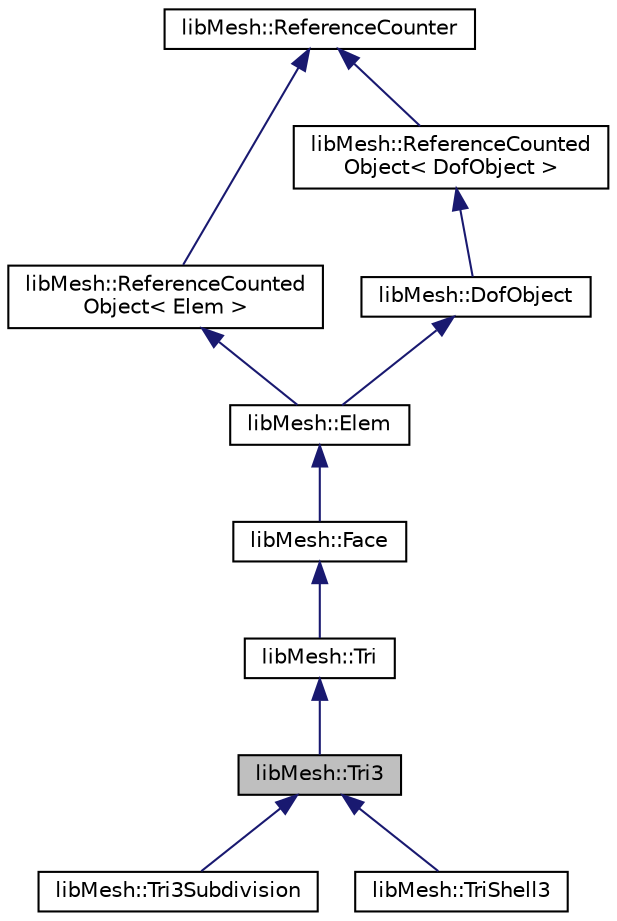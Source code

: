 digraph "libMesh::Tri3"
{
  edge [fontname="Helvetica",fontsize="10",labelfontname="Helvetica",labelfontsize="10"];
  node [fontname="Helvetica",fontsize="10",shape=record];
  Node0 [label="libMesh::Tri3",height=0.2,width=0.4,color="black", fillcolor="grey75", style="filled", fontcolor="black"];
  Node1 -> Node0 [dir="back",color="midnightblue",fontsize="10",style="solid",fontname="Helvetica"];
  Node1 [label="libMesh::Tri",height=0.2,width=0.4,color="black", fillcolor="white", style="filled",URL="$classlibMesh_1_1Tri.html",tooltip="The base class for all triangular element types. "];
  Node2 -> Node1 [dir="back",color="midnightblue",fontsize="10",style="solid",fontname="Helvetica"];
  Node2 [label="libMesh::Face",height=0.2,width=0.4,color="black", fillcolor="white", style="filled",URL="$classlibMesh_1_1Face.html",tooltip="The base class for all 2D geometric element types. "];
  Node3 -> Node2 [dir="back",color="midnightblue",fontsize="10",style="solid",fontname="Helvetica"];
  Node3 [label="libMesh::Elem",height=0.2,width=0.4,color="black", fillcolor="white", style="filled",URL="$classlibMesh_1_1Elem.html",tooltip="The base class for all geometric element types. "];
  Node4 -> Node3 [dir="back",color="midnightblue",fontsize="10",style="solid",fontname="Helvetica"];
  Node4 [label="libMesh::ReferenceCounted\lObject\< Elem \>",height=0.2,width=0.4,color="black", fillcolor="white", style="filled",URL="$classlibMesh_1_1ReferenceCountedObject.html"];
  Node5 -> Node4 [dir="back",color="midnightblue",fontsize="10",style="solid",fontname="Helvetica"];
  Node5 [label="libMesh::ReferenceCounter",height=0.2,width=0.4,color="black", fillcolor="white", style="filled",URL="$classlibMesh_1_1ReferenceCounter.html",tooltip="Common base for all objects whose creations/destructions are counted. "];
  Node6 -> Node3 [dir="back",color="midnightblue",fontsize="10",style="solid",fontname="Helvetica"];
  Node6 [label="libMesh::DofObject",height=0.2,width=0.4,color="black", fillcolor="white", style="filled",URL="$classlibMesh_1_1DofObject.html"];
  Node7 -> Node6 [dir="back",color="midnightblue",fontsize="10",style="solid",fontname="Helvetica"];
  Node7 [label="libMesh::ReferenceCounted\lObject\< DofObject \>",height=0.2,width=0.4,color="black", fillcolor="white", style="filled",URL="$classlibMesh_1_1ReferenceCountedObject.html"];
  Node5 -> Node7 [dir="back",color="midnightblue",fontsize="10",style="solid",fontname="Helvetica"];
  Node0 -> Node8 [dir="back",color="midnightblue",fontsize="10",style="solid",fontname="Helvetica"];
  Node8 [label="libMesh::Tri3Subdivision",height=0.2,width=0.4,color="black", fillcolor="white", style="filled",URL="$classlibMesh_1_1Tri3Subdivision.html",tooltip="A surface shell element used in mechanics calculations. "];
  Node0 -> Node9 [dir="back",color="midnightblue",fontsize="10",style="solid",fontname="Helvetica"];
  Node9 [label="libMesh::TriShell3",height=0.2,width=0.4,color="black", fillcolor="white", style="filled",URL="$classlibMesh_1_1TriShell3.html"];
}
